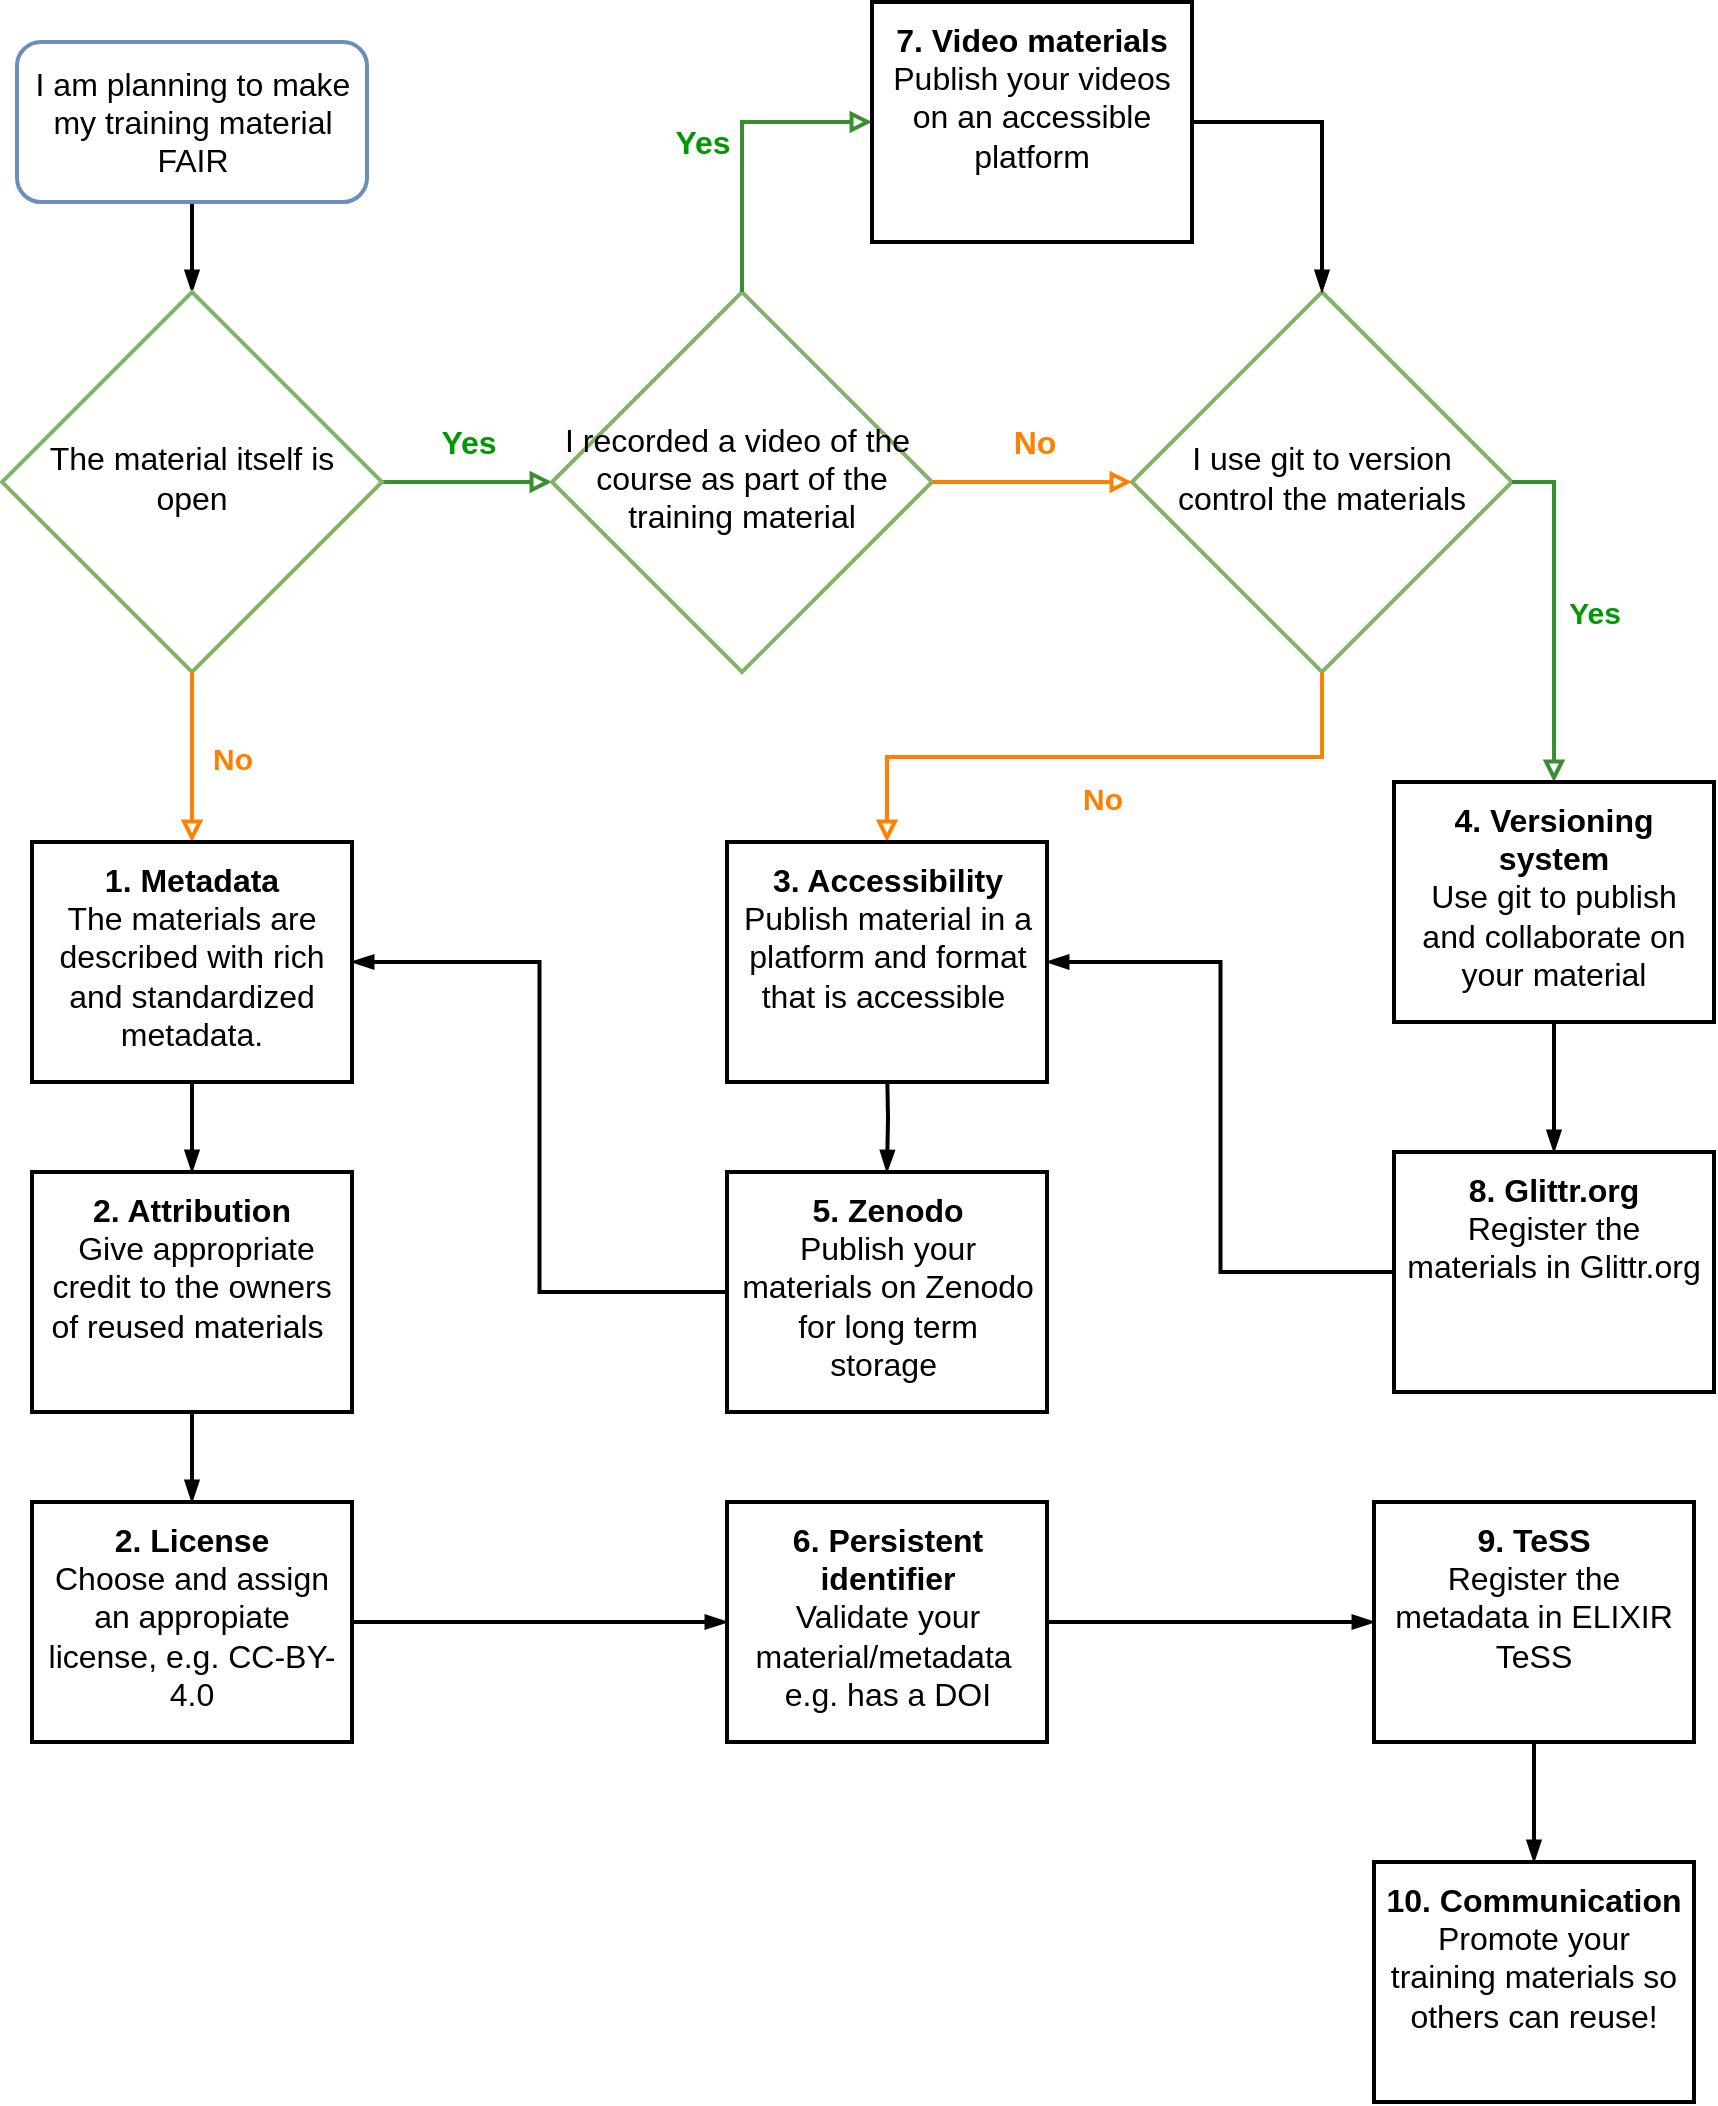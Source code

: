<mxfile version="27.2.0">
  <diagram id="C5RBs43oDa-KdzZeNtuy" name="Page-1">
    <mxGraphModel dx="406" dy="1956" grid="1" gridSize="10" guides="1" tooltips="1" connect="1" arrows="1" fold="1" page="1" pageScale="1" pageWidth="827" pageHeight="1169" math="0" shadow="0">
      <root>
        <mxCell id="WIyWlLk6GJQsqaUBKTNV-0" />
        <mxCell id="WIyWlLk6GJQsqaUBKTNV-1" parent="WIyWlLk6GJQsqaUBKTNV-0" />
        <mxCell id="MYqOvBCMYpxo-4ECaS3--8" value="" style="rounded=0;html=1;jettySize=auto;orthogonalLoop=1;fontSize=16;endArrow=blockThin;endFill=1;strokeWidth=2;shadow=0;labelBackgroundColor=none;edgeStyle=orthogonalEdgeStyle;curved=0;entryX=0.5;entryY=0;entryDx=0;entryDy=0;" parent="WIyWlLk6GJQsqaUBKTNV-1" source="MYqOvBCMYpxo-4ECaS3--9" target="sHfo32fZNC-mHXl1emih-2" edge="1">
          <mxGeometry relative="1" as="geometry">
            <mxPoint x="295" y="-45" as="targetPoint" />
          </mxGeometry>
        </mxCell>
        <mxCell id="MYqOvBCMYpxo-4ECaS3--9" value="&lt;p align=&quot;center&quot;&gt;I am planning to make my training&amp;nbsp;material FAIR&lt;/p&gt;" style="rounded=1;whiteSpace=wrap;html=1;fontSize=16;glass=0;strokeWidth=2;shadow=0;fillColor=none;strokeColor=#6c8ebf;align=center;" parent="WIyWlLk6GJQsqaUBKTNV-1" vertex="1">
          <mxGeometry x="202.5" y="-170" width="175" height="80" as="geometry" />
        </mxCell>
        <mxCell id="MYqOvBCMYpxo-4ECaS3--10" value="&lt;font color=&quot;#009900&quot;&gt;&lt;b&gt;Yes&lt;/b&gt;&lt;/font&gt;" style="rounded=0;html=1;jettySize=auto;orthogonalLoop=1;fontSize=16;endArrow=block;endFill=0;endSize=6;strokeWidth=2;shadow=0;labelBackgroundColor=none;edgeStyle=orthogonalEdgeStyle;strokeColor=#398e2e;entryX=0;entryY=0.5;entryDx=0;entryDy=0;exitX=1;exitY=0.5;exitDx=0;exitDy=0;" parent="WIyWlLk6GJQsqaUBKTNV-1" source="sHfo32fZNC-mHXl1emih-2" target="MYqOvBCMYpxo-4ECaS3--14" edge="1">
          <mxGeometry x="0.006" y="20" relative="1" as="geometry">
            <mxPoint as="offset" />
            <mxPoint x="480" y="220" as="targetPoint" />
            <mxPoint x="390" y="50" as="sourcePoint" />
          </mxGeometry>
        </mxCell>
        <mxCell id="MYqOvBCMYpxo-4ECaS3--14" value="I recorded a video of the&amp;nbsp;&lt;div&gt;course as part of the training material&lt;/div&gt;" style="rhombus;whiteSpace=wrap;html=1;shadow=0;fontFamily=Helvetica;fontSize=16;align=center;strokeWidth=2;spacing=6;spacingTop=-4;fillColor=none;strokeColor=#82b366;" parent="WIyWlLk6GJQsqaUBKTNV-1" vertex="1">
          <mxGeometry x="470" y="-45" width="190" height="190" as="geometry" />
        </mxCell>
        <mxCell id="JqK_AGXCbZ9T-9h9DLJX-0" value="&lt;font color=&quot;#009900&quot;&gt;&lt;b&gt;Yes&lt;/b&gt;&lt;/font&gt;" style="rounded=0;html=1;jettySize=auto;orthogonalLoop=1;fontSize=16;endArrow=block;endFill=0;endSize=6;strokeWidth=2;shadow=0;labelBackgroundColor=none;edgeStyle=orthogonalEdgeStyle;strokeColor=#398e2e;exitX=0.5;exitY=0;exitDx=0;exitDy=0;entryX=0;entryY=0.5;entryDx=0;entryDy=0;" parent="WIyWlLk6GJQsqaUBKTNV-1" source="MYqOvBCMYpxo-4ECaS3--14" target="FkVeZia7OTmTJSRItcj6-14" edge="1">
          <mxGeometry x="0.002" y="20" relative="1" as="geometry">
            <mxPoint as="offset" />
            <mxPoint x="620" y="-138.5" as="targetPoint" />
            <mxPoint x="780" y="49.5" as="sourcePoint" />
          </mxGeometry>
        </mxCell>
        <mxCell id="JqK_AGXCbZ9T-9h9DLJX-1" value="I use git to version control the materials" style="rhombus;whiteSpace=wrap;html=1;shadow=0;fontFamily=Helvetica;fontSize=16;align=center;strokeWidth=2;spacing=6;spacingTop=-4;fillColor=none;strokeColor=#82b366;" parent="WIyWlLk6GJQsqaUBKTNV-1" vertex="1">
          <mxGeometry x="760" y="-45" width="190" height="190" as="geometry" />
        </mxCell>
        <mxCell id="JqK_AGXCbZ9T-9h9DLJX-2" value="&lt;font color=&quot;#009900&quot;&gt;&lt;b&gt;Yes&lt;/b&gt;&lt;/font&gt;" style="rounded=0;html=1;jettySize=auto;orthogonalLoop=1;fontSize=15;endArrow=block;endFill=0;endSize=6;strokeWidth=2;shadow=0;labelBackgroundColor=none;edgeStyle=orthogonalEdgeStyle;strokeColor=#398e2e;entryX=0.5;entryY=0;entryDx=0;entryDy=0;exitX=1;exitY=0.5;exitDx=0;exitDy=0;" parent="WIyWlLk6GJQsqaUBKTNV-1" source="JqK_AGXCbZ9T-9h9DLJX-1" target="FkVeZia7OTmTJSRItcj6-15" edge="1">
          <mxGeometry x="0.002" y="20" relative="1" as="geometry">
            <mxPoint as="offset" />
            <mxPoint x="971" y="230" as="targetPoint" />
            <mxPoint x="1170" y="49.5" as="sourcePoint" />
          </mxGeometry>
        </mxCell>
        <mxCell id="5yuwwDbZiGcKTAIiWKAo-5" style="edgeStyle=orthogonalEdgeStyle;rounded=0;orthogonalLoop=1;jettySize=auto;html=1;exitX=0;exitY=0.5;exitDx=0;exitDy=0;fontSize=15;strokeWidth=2;curved=0;endArrow=blockThin;endFill=1;entryX=1;entryY=0.5;entryDx=0;entryDy=0;" parent="WIyWlLk6GJQsqaUBKTNV-1" source="FkVeZia7OTmTJSRItcj6-20" target="FkVeZia7OTmTJSRItcj6-13" edge="1">
          <mxGeometry relative="1" as="geometry">
            <mxPoint x="547.5" y="422.5" as="sourcePoint" />
            <mxPoint x="380" y="257.5" as="targetPoint" />
          </mxGeometry>
        </mxCell>
        <mxCell id="iMHzxxL7FjKLbcnllSLB-19" value="" style="edgeStyle=orthogonalEdgeStyle;rounded=0;orthogonalLoop=1;jettySize=auto;html=1;strokeWidth=2;exitX=0.5;exitY=1;exitDx=0;exitDy=0;fontSize=15;curved=0;endArrow=blockThin;endFill=1;entryX=0.5;entryY=0;entryDx=0;entryDy=0;" parent="WIyWlLk6GJQsqaUBKTNV-1" source="FkVeZia7OTmTJSRItcj6-15" target="FkVeZia7OTmTJSRItcj6-16" edge="1">
          <mxGeometry relative="1" as="geometry">
            <mxPoint x="971" y="340" as="sourcePoint" />
            <mxPoint x="970" y="380" as="targetPoint" />
          </mxGeometry>
        </mxCell>
        <mxCell id="sHfo32fZNC-mHXl1emih-2" value="The material itself is open" style="rhombus;whiteSpace=wrap;html=1;shadow=0;fontFamily=Helvetica;fontSize=16;align=center;strokeWidth=2;spacing=6;spacingTop=-4;fillColor=none;strokeColor=#82b366;" parent="WIyWlLk6GJQsqaUBKTNV-1" vertex="1">
          <mxGeometry x="195" y="-45" width="190" height="190" as="geometry" />
        </mxCell>
        <mxCell id="sHfo32fZNC-mHXl1emih-4" value="&lt;b&gt;&lt;font color=&quot;#ff8000&quot;&gt;No&lt;/font&gt;&lt;/b&gt;" style="rounded=0;html=1;jettySize=auto;orthogonalLoop=1;fontSize=15;endArrow=block;endFill=0;endSize=6;strokeWidth=2;shadow=0;labelBackgroundColor=none;edgeStyle=orthogonalEdgeStyle;strokeColor=#FF8000;exitX=0.5;exitY=1;exitDx=0;exitDy=0;entryX=0.5;entryY=0;entryDx=0;entryDy=0;" parent="WIyWlLk6GJQsqaUBKTNV-1" source="sHfo32fZNC-mHXl1emih-2" target="FkVeZia7OTmTJSRItcj6-13" edge="1">
          <mxGeometry x="0.01" y="20" relative="1" as="geometry">
            <mxPoint as="offset" />
            <mxPoint x="290" y="230" as="targetPoint" />
            <mxPoint x="294.57" y="145" as="sourcePoint" />
            <Array as="points" />
          </mxGeometry>
        </mxCell>
        <mxCell id="sHfo32fZNC-mHXl1emih-7" value="&lt;b&gt;&lt;font color=&quot;#ff8000&quot;&gt;No&lt;/font&gt;&lt;/b&gt;" style="rounded=0;html=1;jettySize=auto;orthogonalLoop=1;fontSize=16;endArrow=block;endFill=0;endSize=6;strokeWidth=2;shadow=0;labelBackgroundColor=none;edgeStyle=orthogonalEdgeStyle;strokeColor=#FF8000;entryX=0;entryY=0.5;entryDx=0;entryDy=0;exitX=1;exitY=0.5;exitDx=0;exitDy=0;" parent="WIyWlLk6GJQsqaUBKTNV-1" source="MYqOvBCMYpxo-4ECaS3--14" target="JqK_AGXCbZ9T-9h9DLJX-1" edge="1">
          <mxGeometry x="0.01" y="20" relative="1" as="geometry">
            <mxPoint as="offset" />
            <mxPoint x="1020" y="150" as="targetPoint" />
            <mxPoint x="654.5" y="145" as="sourcePoint" />
          </mxGeometry>
        </mxCell>
        <mxCell id="sHfo32fZNC-mHXl1emih-9" value="&lt;b&gt;&lt;font color=&quot;#ff8000&quot;&gt;No&lt;/font&gt;&lt;/b&gt;" style="rounded=0;html=1;jettySize=auto;orthogonalLoop=1;fontSize=15;endArrow=block;endFill=0;endSize=6;strokeWidth=2;shadow=0;labelBackgroundColor=none;edgeStyle=orthogonalEdgeStyle;strokeColor=#FF8000;exitX=0.5;exitY=1;exitDx=0;exitDy=0;entryX=0.5;entryY=0;entryDx=0;entryDy=0;" parent="WIyWlLk6GJQsqaUBKTNV-1" source="JqK_AGXCbZ9T-9h9DLJX-1" target="FkVeZia7OTmTJSRItcj6-19" edge="1">
          <mxGeometry x="0.01" y="20" relative="1" as="geometry">
            <mxPoint as="offset" />
            <mxPoint x="637.5" y="230" as="targetPoint" />
            <mxPoint x="1044.5" y="150" as="sourcePoint" />
            <Array as="points" />
          </mxGeometry>
        </mxCell>
        <mxCell id="iMHzxxL7FjKLbcnllSLB-2" style="edgeStyle=orthogonalEdgeStyle;rounded=0;orthogonalLoop=1;jettySize=auto;html=1;exitX=1;exitY=0.5;exitDx=0;exitDy=0;entryX=0.5;entryY=0;entryDx=0;entryDy=0;strokeWidth=2;fontSize=16;curved=0;endArrow=blockThin;endFill=1;" parent="WIyWlLk6GJQsqaUBKTNV-1" source="FkVeZia7OTmTJSRItcj6-14" target="JqK_AGXCbZ9T-9h9DLJX-1" edge="1">
          <mxGeometry relative="1" as="geometry">
            <mxPoint x="1410" y="240" as="targetPoint" />
            <mxPoint x="800" y="-138.5" as="sourcePoint" />
          </mxGeometry>
        </mxCell>
        <mxCell id="5yuwwDbZiGcKTAIiWKAo-14" value="" style="edgeStyle=orthogonalEdgeStyle;rounded=0;orthogonalLoop=1;jettySize=auto;html=1;strokeWidth=2;fontSize=15;curved=0;endArrow=blockThin;endFill=1;entryX=0.5;entryY=0;entryDx=0;entryDy=0;exitX=0.468;exitY=1.018;exitDx=0;exitDy=0;exitPerimeter=0;" parent="WIyWlLk6GJQsqaUBKTNV-1" target="FkVeZia7OTmTJSRItcj6-21" edge="1">
          <mxGeometry relative="1" as="geometry">
            <mxPoint x="284.24" y="341.26" as="sourcePoint" />
            <mxPoint x="290" y="395" as="targetPoint" />
            <Array as="points">
              <mxPoint x="290" y="341" />
            </Array>
          </mxGeometry>
        </mxCell>
        <mxCell id="5yuwwDbZiGcKTAIiWKAo-15" value="" style="edgeStyle=orthogonalEdgeStyle;rounded=0;orthogonalLoop=1;jettySize=auto;html=1;entryX=0;entryY=0.5;entryDx=0;entryDy=0;strokeWidth=2;fontSize=15;curved=0;endArrow=blockThin;endFill=1;exitX=1;exitY=0.5;exitDx=0;exitDy=0;" parent="WIyWlLk6GJQsqaUBKTNV-1" source="FkVeZia7OTmTJSRItcj6-24" target="FkVeZia7OTmTJSRItcj6-17" edge="1">
          <mxGeometry relative="1" as="geometry">
            <mxPoint x="727.5" y="597.5" as="sourcePoint" />
            <mxPoint x="881" y="597.5" as="targetPoint" />
          </mxGeometry>
        </mxCell>
        <mxCell id="5yuwwDbZiGcKTAIiWKAo-17" value="" style="edgeStyle=orthogonalEdgeStyle;rounded=0;orthogonalLoop=1;jettySize=auto;html=1;strokeWidth=2;fontSize=15;curved=0;endArrow=blockThin;endFill=1;exitX=0.5;exitY=1;exitDx=0;exitDy=0;entryX=0.5;entryY=0;entryDx=0;entryDy=0;" parent="WIyWlLk6GJQsqaUBKTNV-1" target="FkVeZia7OTmTJSRItcj6-20" edge="1">
          <mxGeometry relative="1" as="geometry">
            <mxPoint x="637.5" y="340" as="sourcePoint" />
            <mxPoint x="637.5" y="395" as="targetPoint" />
          </mxGeometry>
        </mxCell>
        <mxCell id="FkVeZia7OTmTJSRItcj6-5" value="" style="edgeStyle=orthogonalEdgeStyle;rounded=0;orthogonalLoop=1;jettySize=auto;html=1;strokeWidth=2;fontSize=15;curved=0;endArrow=blockThin;endFill=1;exitX=1;exitY=0.5;exitDx=0;exitDy=0;entryX=0;entryY=0.5;entryDx=0;entryDy=0;" parent="WIyWlLk6GJQsqaUBKTNV-1" source="FkVeZia7OTmTJSRItcj6-23" target="FkVeZia7OTmTJSRItcj6-24" edge="1">
          <mxGeometry relative="1" as="geometry">
            <mxPoint x="380" y="597.5" as="sourcePoint" />
            <mxPoint x="547.5" y="597.5" as="targetPoint" />
          </mxGeometry>
        </mxCell>
        <mxCell id="FkVeZia7OTmTJSRItcj6-13" value="&lt;div&gt;&lt;font style=&quot;font-size: 16px;&quot;&gt;&lt;span style=&quot;font-weight: 700;&quot;&gt;1. Metadata&lt;/span&gt;&lt;/font&gt;&lt;p style=&quot;margin-top: 0pt; margin-bottom: 0pt; margin-left: 0in; direction: ltr; unicode-bidi: embed; word-break: normal;&quot;&gt;&lt;font style=&quot;font-size: 16px;&quot;&gt;The materials are described with rich and standardized metadata. &lt;font&gt;&lt;font&gt;&lt;span&gt;&lt;br&gt;&lt;/span&gt;&lt;/font&gt;&lt;/font&gt;&lt;/font&gt;&lt;/p&gt;&lt;/div&gt;" style="rounded=0;whiteSpace=wrap;html=1;spacing=5;verticalAlign=top;strokeWidth=2;" parent="WIyWlLk6GJQsqaUBKTNV-1" vertex="1">
          <mxGeometry x="210" y="230" width="160" height="120" as="geometry" />
        </mxCell>
        <mxCell id="FkVeZia7OTmTJSRItcj6-14" value="&lt;div&gt;&lt;font&gt;&lt;span style=&quot;font-weight: 700;&quot;&gt;7. Video materials&lt;/span&gt;&lt;/font&gt;&lt;p style=&quot;margin-top: 0pt; margin-bottom: 0pt; margin-left: 0in; direction: ltr; unicode-bidi: embed; word-break: normal;&quot;&gt;&lt;font&gt;&lt;span&gt;Publish your videos on an accessible platform&lt;/span&gt;&lt;/font&gt;&lt;/p&gt;&lt;/div&gt;" style="rounded=0;whiteSpace=wrap;html=1;spacing=5;verticalAlign=top;strokeWidth=2;fontSize=16;" parent="WIyWlLk6GJQsqaUBKTNV-1" vertex="1">
          <mxGeometry x="630" y="-190" width="160" height="120" as="geometry" />
        </mxCell>
        <mxCell id="FkVeZia7OTmTJSRItcj6-15" value="&lt;div&gt;&lt;font style=&quot;font-size: 16px;&quot;&gt;&lt;span style=&quot;font-weight: 700;&quot;&gt;4. Versioning system&lt;/span&gt;&lt;/font&gt;&lt;p style=&quot;margin-top: 0pt; margin-bottom: 0pt; margin-left: 0in; direction: ltr; unicode-bidi: embed; word-break: normal;&quot;&gt;&lt;font size=&quot;3&quot;&gt;&lt;span&gt;Use git to publish and collaborate on your material&lt;/span&gt;&lt;/font&gt;&lt;/p&gt;&lt;/div&gt;" style="rounded=0;whiteSpace=wrap;html=1;spacing=5;verticalAlign=top;strokeWidth=2;" parent="WIyWlLk6GJQsqaUBKTNV-1" vertex="1">
          <mxGeometry x="891" y="200" width="160" height="120" as="geometry" />
        </mxCell>
        <mxCell id="FkVeZia7OTmTJSRItcj6-16" value="&lt;div&gt;&lt;font style=&quot;font-size: 16px;&quot;&gt;&lt;span style=&quot;font-weight: 700;&quot;&gt;8. Glittr.org&lt;/span&gt;&lt;/font&gt;&lt;p style=&quot;margin-top: 0pt; margin-bottom: 0pt; margin-left: 0in; direction: ltr; unicode-bidi: embed; word-break: normal;&quot;&gt;&lt;font size=&quot;3&quot;&gt;&lt;span&gt;Register the materials in Glittr.org&lt;/span&gt;&lt;/font&gt;&lt;/p&gt;&lt;/div&gt;" style="rounded=0;whiteSpace=wrap;html=1;spacing=5;verticalAlign=top;strokeWidth=2;" parent="WIyWlLk6GJQsqaUBKTNV-1" vertex="1">
          <mxGeometry x="891" y="385" width="160" height="120" as="geometry" />
        </mxCell>
        <mxCell id="FkVeZia7OTmTJSRItcj6-17" value="&lt;div&gt;&lt;font style=&quot;font-size: 16px;&quot;&gt;&lt;span style=&quot;font-weight: 700;&quot;&gt;9. TeSS&lt;/span&gt;&lt;/font&gt;&lt;p style=&quot;margin-top: 0pt; margin-bottom: 0pt; margin-left: 0in; direction: ltr; unicode-bidi: embed; word-break: normal;&quot;&gt;&lt;font size=&quot;3&quot;&gt;Register the metadata in ELIXIR TeSS&lt;/font&gt;&lt;/p&gt;&lt;/div&gt;" style="rounded=0;whiteSpace=wrap;html=1;spacing=5;verticalAlign=top;strokeWidth=2;" parent="WIyWlLk6GJQsqaUBKTNV-1" vertex="1">
          <mxGeometry x="881" y="560" width="160" height="120" as="geometry" />
        </mxCell>
        <mxCell id="FkVeZia7OTmTJSRItcj6-18" value="" style="edgeStyle=orthogonalEdgeStyle;rounded=0;orthogonalLoop=1;jettySize=auto;html=1;strokeWidth=2;exitX=0;exitY=0.5;exitDx=0;exitDy=0;fontSize=15;curved=0;endArrow=blockThin;endFill=1;entryX=1;entryY=0.5;entryDx=0;entryDy=0;" parent="WIyWlLk6GJQsqaUBKTNV-1" source="FkVeZia7OTmTJSRItcj6-16" target="FkVeZia7OTmTJSRItcj6-19" edge="1">
          <mxGeometry relative="1" as="geometry">
            <mxPoint x="981" y="330" as="sourcePoint" />
            <mxPoint x="780" y="300" as="targetPoint" />
          </mxGeometry>
        </mxCell>
        <mxCell id="FkVeZia7OTmTJSRItcj6-19" value="&lt;div&gt;&lt;font style=&quot;font-size: 16px;&quot;&gt;&lt;span style=&quot;font-weight: 700;&quot;&gt;3. Accessibility&lt;/span&gt;&lt;/font&gt;&lt;p style=&quot;margin-top: 0pt; margin-bottom: 0pt; margin-left: 0in; direction: ltr; unicode-bidi: embed; word-break: normal;&quot;&gt;&lt;font size=&quot;3&quot;&gt;&lt;span&gt;Publish material in a platform and format that is accessible&amp;nbsp;&lt;/span&gt;&lt;/font&gt;&lt;/p&gt;&lt;/div&gt;" style="rounded=0;whiteSpace=wrap;html=1;spacing=5;verticalAlign=top;strokeWidth=2;" parent="WIyWlLk6GJQsqaUBKTNV-1" vertex="1">
          <mxGeometry x="557.5" y="230" width="160" height="120" as="geometry" />
        </mxCell>
        <mxCell id="FkVeZia7OTmTJSRItcj6-20" value="&lt;div&gt;&lt;font style=&quot;font-size: 16px;&quot;&gt;&lt;span style=&quot;font-weight: 700;&quot;&gt;5. Zenodo&lt;/span&gt;&lt;/font&gt;&lt;p style=&quot;margin-top: 0pt; margin-bottom: 0pt; margin-left: 0in; direction: ltr; unicode-bidi: embed; word-break: normal;&quot;&gt;&lt;font size=&quot;3&quot;&gt;&lt;span&gt;Publish your materials on Zenodo for long term storage&amp;nbsp;&lt;/span&gt;&lt;/font&gt;&lt;/p&gt;&lt;/div&gt;" style="rounded=0;whiteSpace=wrap;html=1;spacing=5;verticalAlign=top;strokeWidth=2;" parent="WIyWlLk6GJQsqaUBKTNV-1" vertex="1">
          <mxGeometry x="557.5" y="395" width="160" height="120" as="geometry" />
        </mxCell>
        <mxCell id="FkVeZia7OTmTJSRItcj6-21" value="&lt;div&gt;&lt;font style=&quot;font-size: 16px;&quot;&gt;&lt;span style=&quot;font-weight: 700;&quot;&gt;2. Attribution&lt;/span&gt;&lt;/font&gt;&lt;p style=&quot;margin-top: 0pt; margin-bottom: 0pt; margin-left: 0in; direction: ltr; unicode-bidi: embed; word-break: normal;&quot;&gt;&lt;font size=&quot;3&quot;&gt;&lt;span&gt;&amp;nbsp;Give appropriate credit to the owners of reused materials&amp;nbsp;&lt;/span&gt;&lt;/font&gt;&lt;/p&gt;&lt;/div&gt;" style="rounded=0;whiteSpace=wrap;html=1;spacing=5;verticalAlign=top;strokeWidth=2;" parent="WIyWlLk6GJQsqaUBKTNV-1" vertex="1">
          <mxGeometry x="210" y="395" width="160" height="120" as="geometry" />
        </mxCell>
        <mxCell id="FkVeZia7OTmTJSRItcj6-22" value="" style="edgeStyle=orthogonalEdgeStyle;rounded=0;orthogonalLoop=1;jettySize=auto;html=1;strokeWidth=2;fontSize=15;curved=0;endArrow=blockThin;endFill=1;exitX=0.5;exitY=1;exitDx=0;exitDy=0;entryX=0.5;entryY=0;entryDx=0;entryDy=0;" parent="WIyWlLk6GJQsqaUBKTNV-1" source="FkVeZia7OTmTJSRItcj6-21" target="FkVeZia7OTmTJSRItcj6-23" edge="1">
          <mxGeometry relative="1" as="geometry">
            <mxPoint x="390" y="608" as="sourcePoint" />
            <mxPoint x="290" y="562" as="targetPoint" />
          </mxGeometry>
        </mxCell>
        <mxCell id="FkVeZia7OTmTJSRItcj6-23" value="&lt;div&gt;&lt;font style=&quot;font-size: 16px;&quot;&gt;&lt;span style=&quot;font-weight: 700;&quot;&gt;2. License&lt;/span&gt;&lt;/font&gt;&lt;p style=&quot;margin-top: 0pt; margin-bottom: 0pt; margin-left: 0in; direction: ltr; unicode-bidi: embed; word-break: normal;&quot;&gt;&lt;font size=&quot;3&quot;&gt;Choose and assign an appropiate license, e.g. CC-BY-4.0&lt;/font&gt;&lt;/p&gt;&lt;/div&gt;" style="rounded=0;whiteSpace=wrap;html=1;spacing=5;verticalAlign=top;strokeWidth=2;" parent="WIyWlLk6GJQsqaUBKTNV-1" vertex="1">
          <mxGeometry x="210" y="560" width="160" height="120" as="geometry" />
        </mxCell>
        <mxCell id="FkVeZia7OTmTJSRItcj6-24" value="&lt;div&gt;&lt;font style=&quot;font-size: 16px;&quot;&gt;&lt;span style=&quot;font-weight: 700;&quot;&gt;6. Persistent identifier&lt;/span&gt;&lt;/font&gt;&lt;p style=&quot;margin-top: 0pt; margin-bottom: 0pt; margin-left: 0in; direction: ltr; unicode-bidi: embed; word-break: normal;&quot;&gt;&lt;font size=&quot;3&quot;&gt;Validate your material/metadata&amp;nbsp; e.g. has a DOI&lt;/font&gt;&lt;/p&gt;&lt;/div&gt;" style="rounded=0;whiteSpace=wrap;html=1;spacing=5;verticalAlign=top;strokeWidth=2;" parent="WIyWlLk6GJQsqaUBKTNV-1" vertex="1">
          <mxGeometry x="557.5" y="560" width="160" height="120" as="geometry" />
        </mxCell>
        <mxCell id="FkVeZia7OTmTJSRItcj6-25" value="&lt;div&gt;&lt;font style=&quot;font-size: 16px;&quot;&gt;&lt;span style=&quot;font-weight: 700;&quot;&gt;10. Communication&lt;/span&gt;&lt;/font&gt;&lt;p style=&quot;margin-top: 0pt; margin-bottom: 0pt; margin-left: 0in; direction: ltr; unicode-bidi: embed; word-break: normal;&quot;&gt;&lt;font size=&quot;3&quot;&gt;Promote your training materials so others can reuse!&lt;/font&gt;&lt;/p&gt;&lt;/div&gt;" style="rounded=0;whiteSpace=wrap;html=1;spacing=5;verticalAlign=top;strokeWidth=2;" parent="WIyWlLk6GJQsqaUBKTNV-1" vertex="1">
          <mxGeometry x="881" y="740" width="160" height="120" as="geometry" />
        </mxCell>
        <mxCell id="FkVeZia7OTmTJSRItcj6-27" value="" style="edgeStyle=orthogonalEdgeStyle;rounded=0;orthogonalLoop=1;jettySize=auto;html=1;strokeWidth=2;fontSize=15;curved=0;endArrow=blockThin;endFill=1;entryX=0.5;entryY=0;entryDx=0;entryDy=0;exitX=0.5;exitY=1;exitDx=0;exitDy=0;" parent="WIyWlLk6GJQsqaUBKTNV-1" source="FkVeZia7OTmTJSRItcj6-17" target="FkVeZia7OTmTJSRItcj6-25" edge="1">
          <mxGeometry relative="1" as="geometry">
            <mxPoint x="1080" y="370" as="sourcePoint" />
            <mxPoint x="981" y="395" as="targetPoint" />
          </mxGeometry>
        </mxCell>
      </root>
    </mxGraphModel>
  </diagram>
</mxfile>
